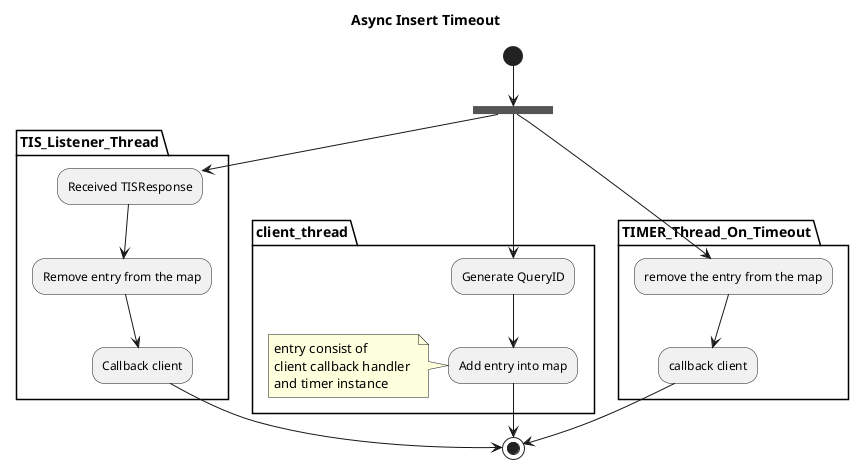 @startuml
title Async Insert Timeout


(*) --> == B1 ==

partition  client_thread

--> "Generate QueryID"

--> "Add entry into map" 
note left
entry consist of 
client callback handler 
and timer instance
end note

end partition

--> (*)

partition TIS_Listener_Thread

== B1 == --> "Received TISResponse"

--> "Remove entry from the map"

--> "Callback client"  

end partition

--> (*)

partition TIMER_Thread_On_Timeout

== B1 == --> "remove the entry from the map"

--> "callback client"

end partition

--> (*)
@enduml

